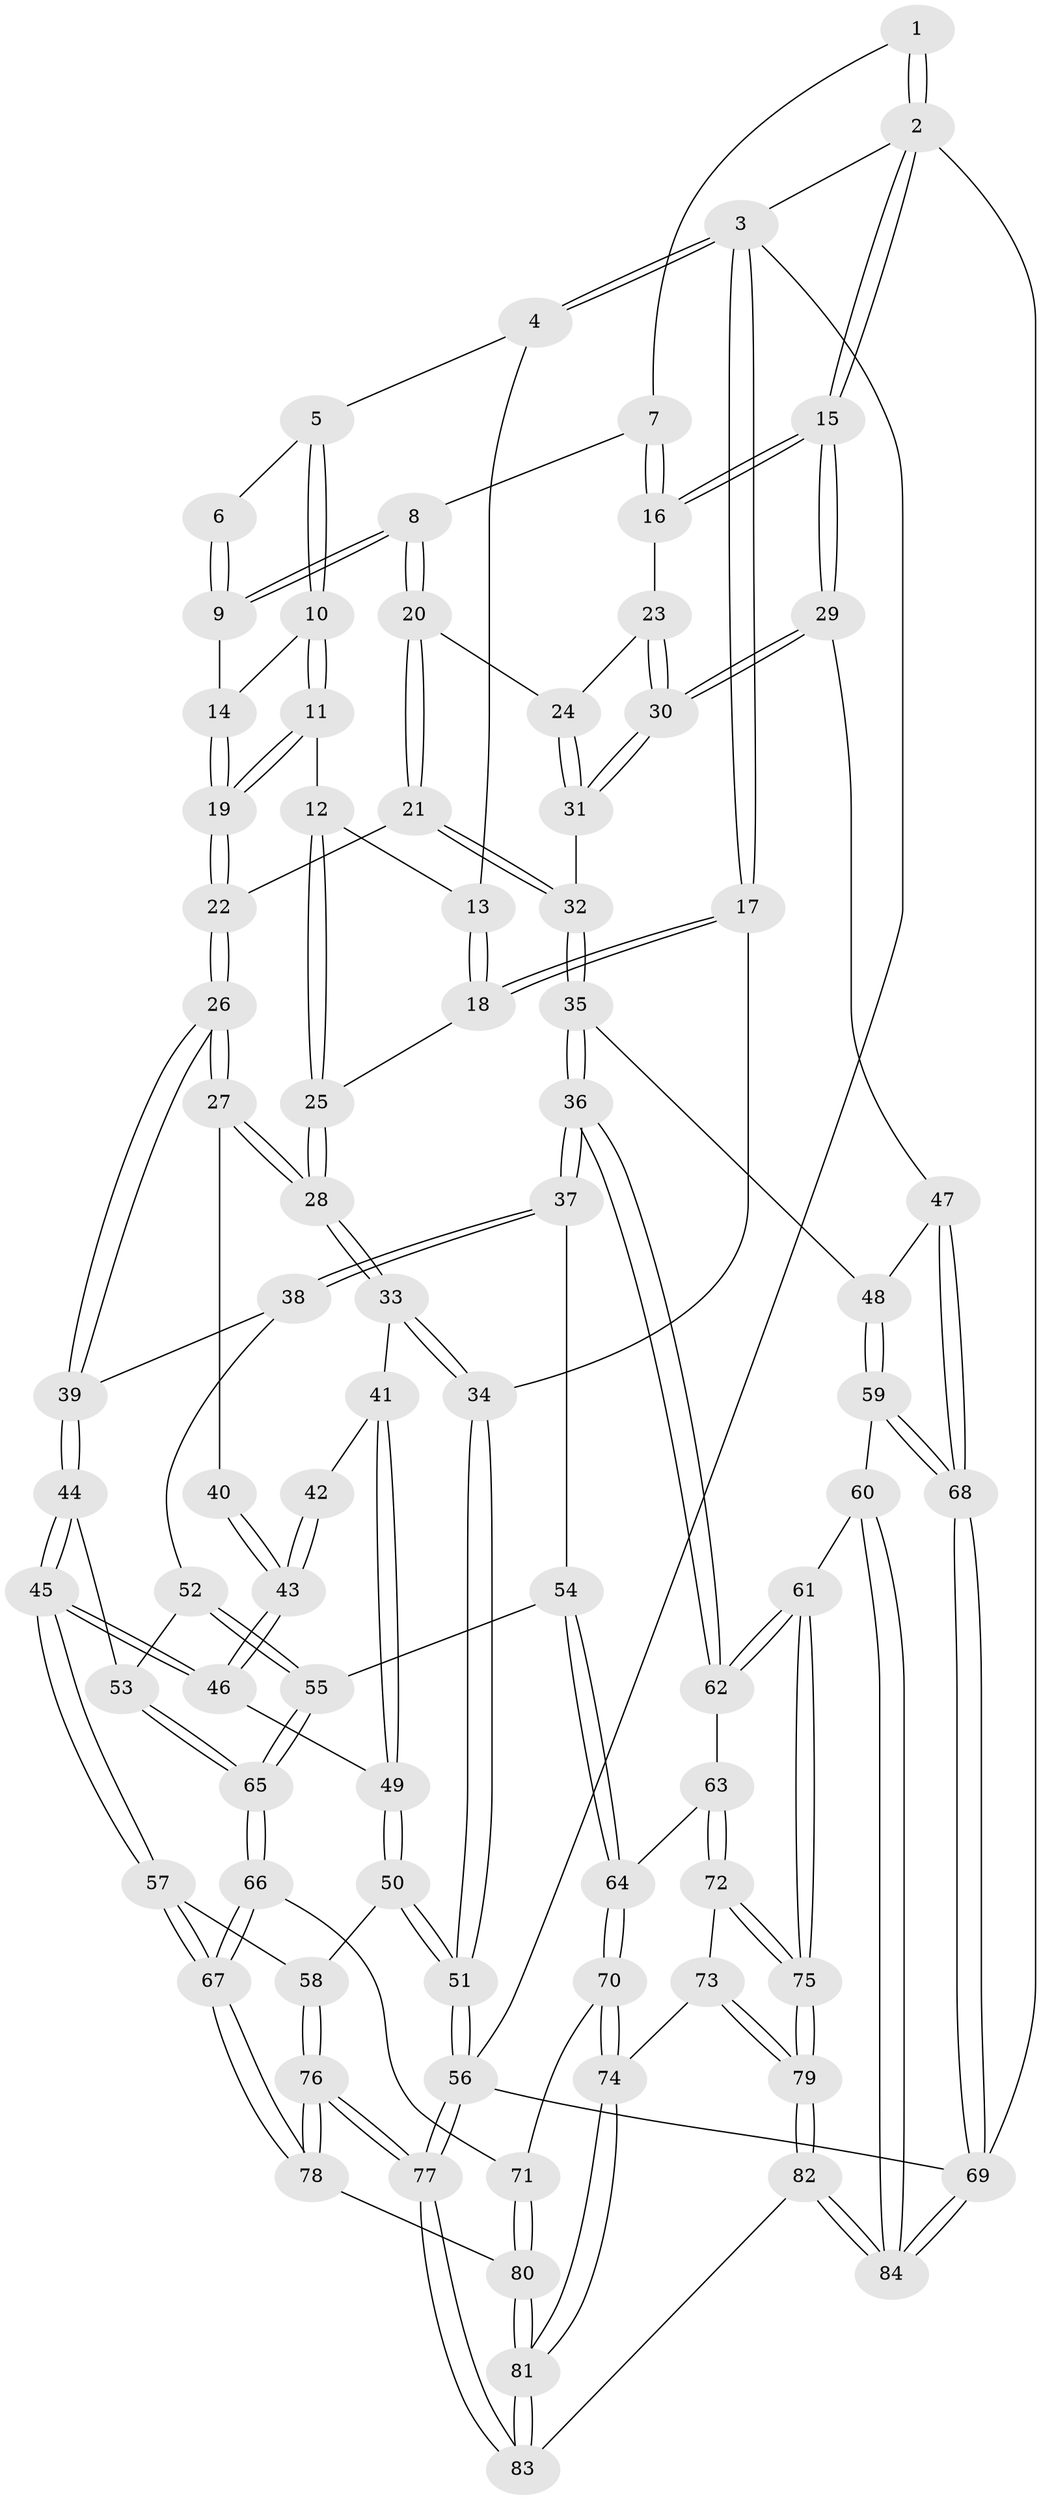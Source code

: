 // coarse degree distribution, {3: 0.32, 6: 0.12, 5: 0.16, 4: 0.24, 1: 0.04, 2: 0.04, 7: 0.04, 8: 0.04}
// Generated by graph-tools (version 1.1) at 2025/05/03/04/25 22:05:09]
// undirected, 84 vertices, 207 edges
graph export_dot {
graph [start="1"]
  node [color=gray90,style=filled];
  1 [pos="+0.7787182430610405+0"];
  2 [pos="+1+0"];
  3 [pos="+0+0"];
  4 [pos="+0.2284336909151041+0"];
  5 [pos="+0.31903031331558523+0"];
  6 [pos="+0.6090679180218743+0"];
  7 [pos="+0.7378226788597311+0.049041149267078095"];
  8 [pos="+0.6636307701599512+0.13665734499078666"];
  9 [pos="+0.5890207593377934+0.11105216203067968"];
  10 [pos="+0.3288946462800866+0.03172862187362991"];
  11 [pos="+0.3076788294544575+0.09648010131148733"];
  12 [pos="+0.2901933539565342+0.11053114235596051"];
  13 [pos="+0.08822765102128978+0.08592510260245811"];
  14 [pos="+0.5681315873097671+0.12114109879433492"];
  15 [pos="+1+0"];
  16 [pos="+0.8499905648396684+0.14259930416130903"];
  17 [pos="+0+0.16788733426752944"];
  18 [pos="+0+0.16672842649704922"];
  19 [pos="+0.47922405426206377+0.3273114568736272"];
  20 [pos="+0.7269671902436831+0.23108476361767707"];
  21 [pos="+0.6128067546307087+0.3898870095363642"];
  22 [pos="+0.48398857571166826+0.35257213728431225"];
  23 [pos="+0.8202882656692366+0.2100533407341843"];
  24 [pos="+0.7332826719154031+0.23049541800311585"];
  25 [pos="+0.19293125440509742+0.24577398701145786"];
  26 [pos="+0.3559114608863953+0.44862610335576"];
  27 [pos="+0.29581299591144533+0.4310186282353012"];
  28 [pos="+0.21115877353244258+0.3596777151947589"];
  29 [pos="+1+0.45514639752635155"];
  30 [pos="+1+0.44855258066287307"];
  31 [pos="+0.8642667854206045+0.45057818977252745"];
  32 [pos="+0.6756075199964842+0.4742623794691461"];
  33 [pos="+0+0.46012969634968454"];
  34 [pos="+0+0.4465180710559654"];
  35 [pos="+0.6552347128762253+0.6050705343534617"];
  36 [pos="+0.6269554012175859+0.6362958605150514"];
  37 [pos="+0.5258718748663477+0.6430677545771157"];
  38 [pos="+0.4715015408616833+0.6142560353257502"];
  39 [pos="+0.36307578753221054+0.49570899485005215"];
  40 [pos="+0.2630140473417984+0.4601380375492359"];
  41 [pos="+0.025670243391580323+0.5249441254024261"];
  42 [pos="+0.16014131281002983+0.507437512695452"];
  43 [pos="+0.15559530839845456+0.6240276881154793"];
  44 [pos="+0.28243070171188356+0.6708132268218059"];
  45 [pos="+0.24465519179164108+0.6875099214135997"];
  46 [pos="+0.14490571700377053+0.6452067038052143"];
  47 [pos="+1+0.4870625832211135"];
  48 [pos="+0.7213861990390575+0.6346212423633542"];
  49 [pos="+0.14079708808389454+0.6453125509161722"];
  50 [pos="+0.0724064984735059+0.7259893225127108"];
  51 [pos="+0+0.7959500147859545"];
  52 [pos="+0.4064333537004581+0.6764944234959894"];
  53 [pos="+0.31545380124616373+0.6907464216118133"];
  54 [pos="+0.49524244928629935+0.6978782735613477"];
  55 [pos="+0.4279421623674321+0.7513887446972104"];
  56 [pos="+0+1"];
  57 [pos="+0.23960872742437114+0.7254496513802282"];
  58 [pos="+0.1388312185445963+0.8203451054153049"];
  59 [pos="+0.9252631930615909+0.7730215590559463"];
  60 [pos="+0.8537467294247374+0.8386179020176096"];
  61 [pos="+0.8315603101397812+0.8474805970711454"];
  62 [pos="+0.6318426136399798+0.701623042028022"];
  63 [pos="+0.6087103270659239+0.7951592647085667"];
  64 [pos="+0.5136442512779923+0.7934615973952434"];
  65 [pos="+0.4003821533298864+0.7940268756069152"];
  66 [pos="+0.40152068110302924+0.8103164788601331"];
  67 [pos="+0.2875968237981273+0.8696199855521699"];
  68 [pos="+1+0.7048738644948286"];
  69 [pos="+1+1"];
  70 [pos="+0.45957529015393783+0.8276758737784554"];
  71 [pos="+0.4286532321770972+0.8295535841312942"];
  72 [pos="+0.611706151055585+0.8071773971450464"];
  73 [pos="+0.6085849503453636+0.8280779047685584"];
  74 [pos="+0.5662071716324615+0.9028559391027974"];
  75 [pos="+0.8190222180767811+0.8565595250269759"];
  76 [pos="+0.14445040272594972+1"];
  77 [pos="+0.00425860104543891+1"];
  78 [pos="+0.2695193879205877+0.9029816894874023"];
  79 [pos="+0.7394512716607721+0.9514671873186961"];
  80 [pos="+0.44221155594278194+0.9503312501938341"];
  81 [pos="+0.5516437421703567+1"];
  82 [pos="+0.6140999904163195+1"];
  83 [pos="+0.5657721904595043+1"];
  84 [pos="+1+1"];
  1 -- 2;
  1 -- 2;
  1 -- 7;
  2 -- 3;
  2 -- 15;
  2 -- 15;
  2 -- 69;
  3 -- 4;
  3 -- 4;
  3 -- 17;
  3 -- 17;
  3 -- 56;
  4 -- 5;
  4 -- 13;
  5 -- 6;
  5 -- 10;
  5 -- 10;
  6 -- 9;
  6 -- 9;
  7 -- 8;
  7 -- 16;
  7 -- 16;
  8 -- 9;
  8 -- 9;
  8 -- 20;
  8 -- 20;
  9 -- 14;
  10 -- 11;
  10 -- 11;
  10 -- 14;
  11 -- 12;
  11 -- 19;
  11 -- 19;
  12 -- 13;
  12 -- 25;
  12 -- 25;
  13 -- 18;
  13 -- 18;
  14 -- 19;
  14 -- 19;
  15 -- 16;
  15 -- 16;
  15 -- 29;
  15 -- 29;
  16 -- 23;
  17 -- 18;
  17 -- 18;
  17 -- 34;
  18 -- 25;
  19 -- 22;
  19 -- 22;
  20 -- 21;
  20 -- 21;
  20 -- 24;
  21 -- 22;
  21 -- 32;
  21 -- 32;
  22 -- 26;
  22 -- 26;
  23 -- 24;
  23 -- 30;
  23 -- 30;
  24 -- 31;
  24 -- 31;
  25 -- 28;
  25 -- 28;
  26 -- 27;
  26 -- 27;
  26 -- 39;
  26 -- 39;
  27 -- 28;
  27 -- 28;
  27 -- 40;
  28 -- 33;
  28 -- 33;
  29 -- 30;
  29 -- 30;
  29 -- 47;
  30 -- 31;
  30 -- 31;
  31 -- 32;
  32 -- 35;
  32 -- 35;
  33 -- 34;
  33 -- 34;
  33 -- 41;
  34 -- 51;
  34 -- 51;
  35 -- 36;
  35 -- 36;
  35 -- 48;
  36 -- 37;
  36 -- 37;
  36 -- 62;
  36 -- 62;
  37 -- 38;
  37 -- 38;
  37 -- 54;
  38 -- 39;
  38 -- 52;
  39 -- 44;
  39 -- 44;
  40 -- 43;
  40 -- 43;
  41 -- 42;
  41 -- 49;
  41 -- 49;
  42 -- 43;
  42 -- 43;
  43 -- 46;
  43 -- 46;
  44 -- 45;
  44 -- 45;
  44 -- 53;
  45 -- 46;
  45 -- 46;
  45 -- 57;
  45 -- 57;
  46 -- 49;
  47 -- 48;
  47 -- 68;
  47 -- 68;
  48 -- 59;
  48 -- 59;
  49 -- 50;
  49 -- 50;
  50 -- 51;
  50 -- 51;
  50 -- 58;
  51 -- 56;
  51 -- 56;
  52 -- 53;
  52 -- 55;
  52 -- 55;
  53 -- 65;
  53 -- 65;
  54 -- 55;
  54 -- 64;
  54 -- 64;
  55 -- 65;
  55 -- 65;
  56 -- 77;
  56 -- 77;
  56 -- 69;
  57 -- 58;
  57 -- 67;
  57 -- 67;
  58 -- 76;
  58 -- 76;
  59 -- 60;
  59 -- 68;
  59 -- 68;
  60 -- 61;
  60 -- 84;
  60 -- 84;
  61 -- 62;
  61 -- 62;
  61 -- 75;
  61 -- 75;
  62 -- 63;
  63 -- 64;
  63 -- 72;
  63 -- 72;
  64 -- 70;
  64 -- 70;
  65 -- 66;
  65 -- 66;
  66 -- 67;
  66 -- 67;
  66 -- 71;
  67 -- 78;
  67 -- 78;
  68 -- 69;
  68 -- 69;
  69 -- 84;
  69 -- 84;
  70 -- 71;
  70 -- 74;
  70 -- 74;
  71 -- 80;
  71 -- 80;
  72 -- 73;
  72 -- 75;
  72 -- 75;
  73 -- 74;
  73 -- 79;
  73 -- 79;
  74 -- 81;
  74 -- 81;
  75 -- 79;
  75 -- 79;
  76 -- 77;
  76 -- 77;
  76 -- 78;
  76 -- 78;
  77 -- 83;
  77 -- 83;
  78 -- 80;
  79 -- 82;
  79 -- 82;
  80 -- 81;
  80 -- 81;
  81 -- 83;
  81 -- 83;
  82 -- 83;
  82 -- 84;
  82 -- 84;
}
